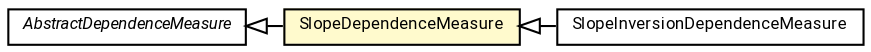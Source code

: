#!/usr/local/bin/dot
#
# Class diagram 
# Generated by UMLGraph version R5_7_2-60-g0e99a6 (http://www.spinellis.gr/umlgraph/)
#

digraph G {
	graph [fontnames="svg"]
	edge [fontname="Roboto",fontsize=7,labelfontname="Roboto",labelfontsize=7,color="black"];
	node [fontname="Roboto",fontcolor="black",fontsize=8,shape=plaintext,margin=0,width=0,height=0];
	nodesep=0.15;
	ranksep=0.25;
	rankdir=LR;
	// de.lmu.ifi.dbs.elki.math.statistics.dependence.SlopeInversionDependenceMeasure
	c9643968 [label=<<table title="de.lmu.ifi.dbs.elki.math.statistics.dependence.SlopeInversionDependenceMeasure" border="0" cellborder="1" cellspacing="0" cellpadding="2" href="SlopeInversionDependenceMeasure.html" target="_parent">
		<tr><td><table border="0" cellspacing="0" cellpadding="1">
		<tr><td align="center" balign="center"> <font face="Roboto">SlopeInversionDependenceMeasure</font> </td></tr>
		</table></td></tr>
		</table>>, URL="SlopeInversionDependenceMeasure.html"];
	// de.lmu.ifi.dbs.elki.math.statistics.dependence.SlopeDependenceMeasure
	c9643973 [label=<<table title="de.lmu.ifi.dbs.elki.math.statistics.dependence.SlopeDependenceMeasure" border="0" cellborder="1" cellspacing="0" cellpadding="2" bgcolor="lemonChiffon" href="SlopeDependenceMeasure.html" target="_parent">
		<tr><td><table border="0" cellspacing="0" cellpadding="1">
		<tr><td align="center" balign="center"> <font face="Roboto">SlopeDependenceMeasure</font> </td></tr>
		</table></td></tr>
		</table>>, URL="SlopeDependenceMeasure.html"];
	// de.lmu.ifi.dbs.elki.math.statistics.dependence.AbstractDependenceMeasure
	c9643983 [label=<<table title="de.lmu.ifi.dbs.elki.math.statistics.dependence.AbstractDependenceMeasure" border="0" cellborder="1" cellspacing="0" cellpadding="2" href="AbstractDependenceMeasure.html" target="_parent">
		<tr><td><table border="0" cellspacing="0" cellpadding="1">
		<tr><td align="center" balign="center"> <font face="Roboto"><i>AbstractDependenceMeasure</i></font> </td></tr>
		</table></td></tr>
		</table>>, URL="AbstractDependenceMeasure.html"];
	// de.lmu.ifi.dbs.elki.math.statistics.dependence.SlopeInversionDependenceMeasure extends de.lmu.ifi.dbs.elki.math.statistics.dependence.SlopeDependenceMeasure
	c9643973 -> c9643968 [arrowtail=empty,dir=back,weight=10];
	// de.lmu.ifi.dbs.elki.math.statistics.dependence.SlopeDependenceMeasure extends de.lmu.ifi.dbs.elki.math.statistics.dependence.AbstractDependenceMeasure
	c9643983 -> c9643973 [arrowtail=empty,dir=back,weight=10];
}

